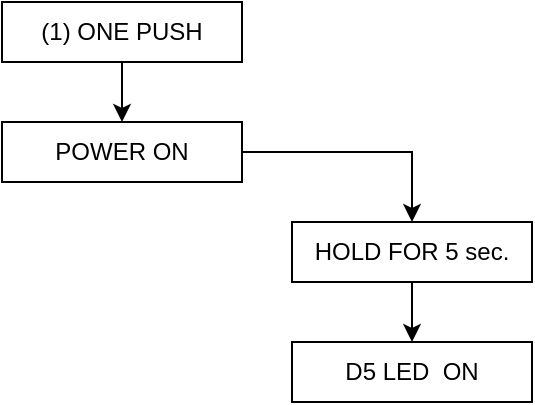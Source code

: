 <mxfile version="20.4.0" type="github">
  <diagram id="a19oZuf2b3frTDkobcE8" name="Page-1">
    <mxGraphModel dx="1422" dy="752" grid="1" gridSize="10" guides="1" tooltips="1" connect="1" arrows="1" fold="1" page="1" pageScale="1" pageWidth="850" pageHeight="1100" math="0" shadow="0">
      <root>
        <mxCell id="0" />
        <mxCell id="1" parent="0" />
        <mxCell id="hhVEOVJwXrM4RoYwVkUK-3" value="" style="edgeStyle=orthogonalEdgeStyle;rounded=0;orthogonalLoop=1;jettySize=auto;html=1;" edge="1" parent="1" source="hhVEOVJwXrM4RoYwVkUK-1" target="hhVEOVJwXrM4RoYwVkUK-2">
          <mxGeometry relative="1" as="geometry" />
        </mxCell>
        <mxCell id="hhVEOVJwXrM4RoYwVkUK-1" value="(1) ONE PUSH" style="rounded=0;whiteSpace=wrap;html=1;" vertex="1" parent="1">
          <mxGeometry x="365" y="40" width="120" height="30" as="geometry" />
        </mxCell>
        <mxCell id="hhVEOVJwXrM4RoYwVkUK-9" value="" style="edgeStyle=orthogonalEdgeStyle;rounded=0;orthogonalLoop=1;jettySize=auto;html=1;" edge="1" parent="1" source="hhVEOVJwXrM4RoYwVkUK-2" target="hhVEOVJwXrM4RoYwVkUK-8">
          <mxGeometry relative="1" as="geometry" />
        </mxCell>
        <mxCell id="hhVEOVJwXrM4RoYwVkUK-2" value="POWER ON" style="rounded=0;whiteSpace=wrap;html=1;" vertex="1" parent="1">
          <mxGeometry x="365" y="100" width="120" height="30" as="geometry" />
        </mxCell>
        <mxCell id="hhVEOVJwXrM4RoYwVkUK-11" value="" style="edgeStyle=orthogonalEdgeStyle;rounded=0;orthogonalLoop=1;jettySize=auto;html=1;" edge="1" parent="1" source="hhVEOVJwXrM4RoYwVkUK-8" target="hhVEOVJwXrM4RoYwVkUK-10">
          <mxGeometry relative="1" as="geometry" />
        </mxCell>
        <mxCell id="hhVEOVJwXrM4RoYwVkUK-8" value="HOLD FOR 5 sec." style="rounded=0;whiteSpace=wrap;html=1;" vertex="1" parent="1">
          <mxGeometry x="510" y="150" width="120" height="30" as="geometry" />
        </mxCell>
        <mxCell id="hhVEOVJwXrM4RoYwVkUK-10" value="D5 LED&amp;nbsp; ON" style="rounded=0;whiteSpace=wrap;html=1;" vertex="1" parent="1">
          <mxGeometry x="510" y="210" width="120" height="30" as="geometry" />
        </mxCell>
      </root>
    </mxGraphModel>
  </diagram>
</mxfile>
